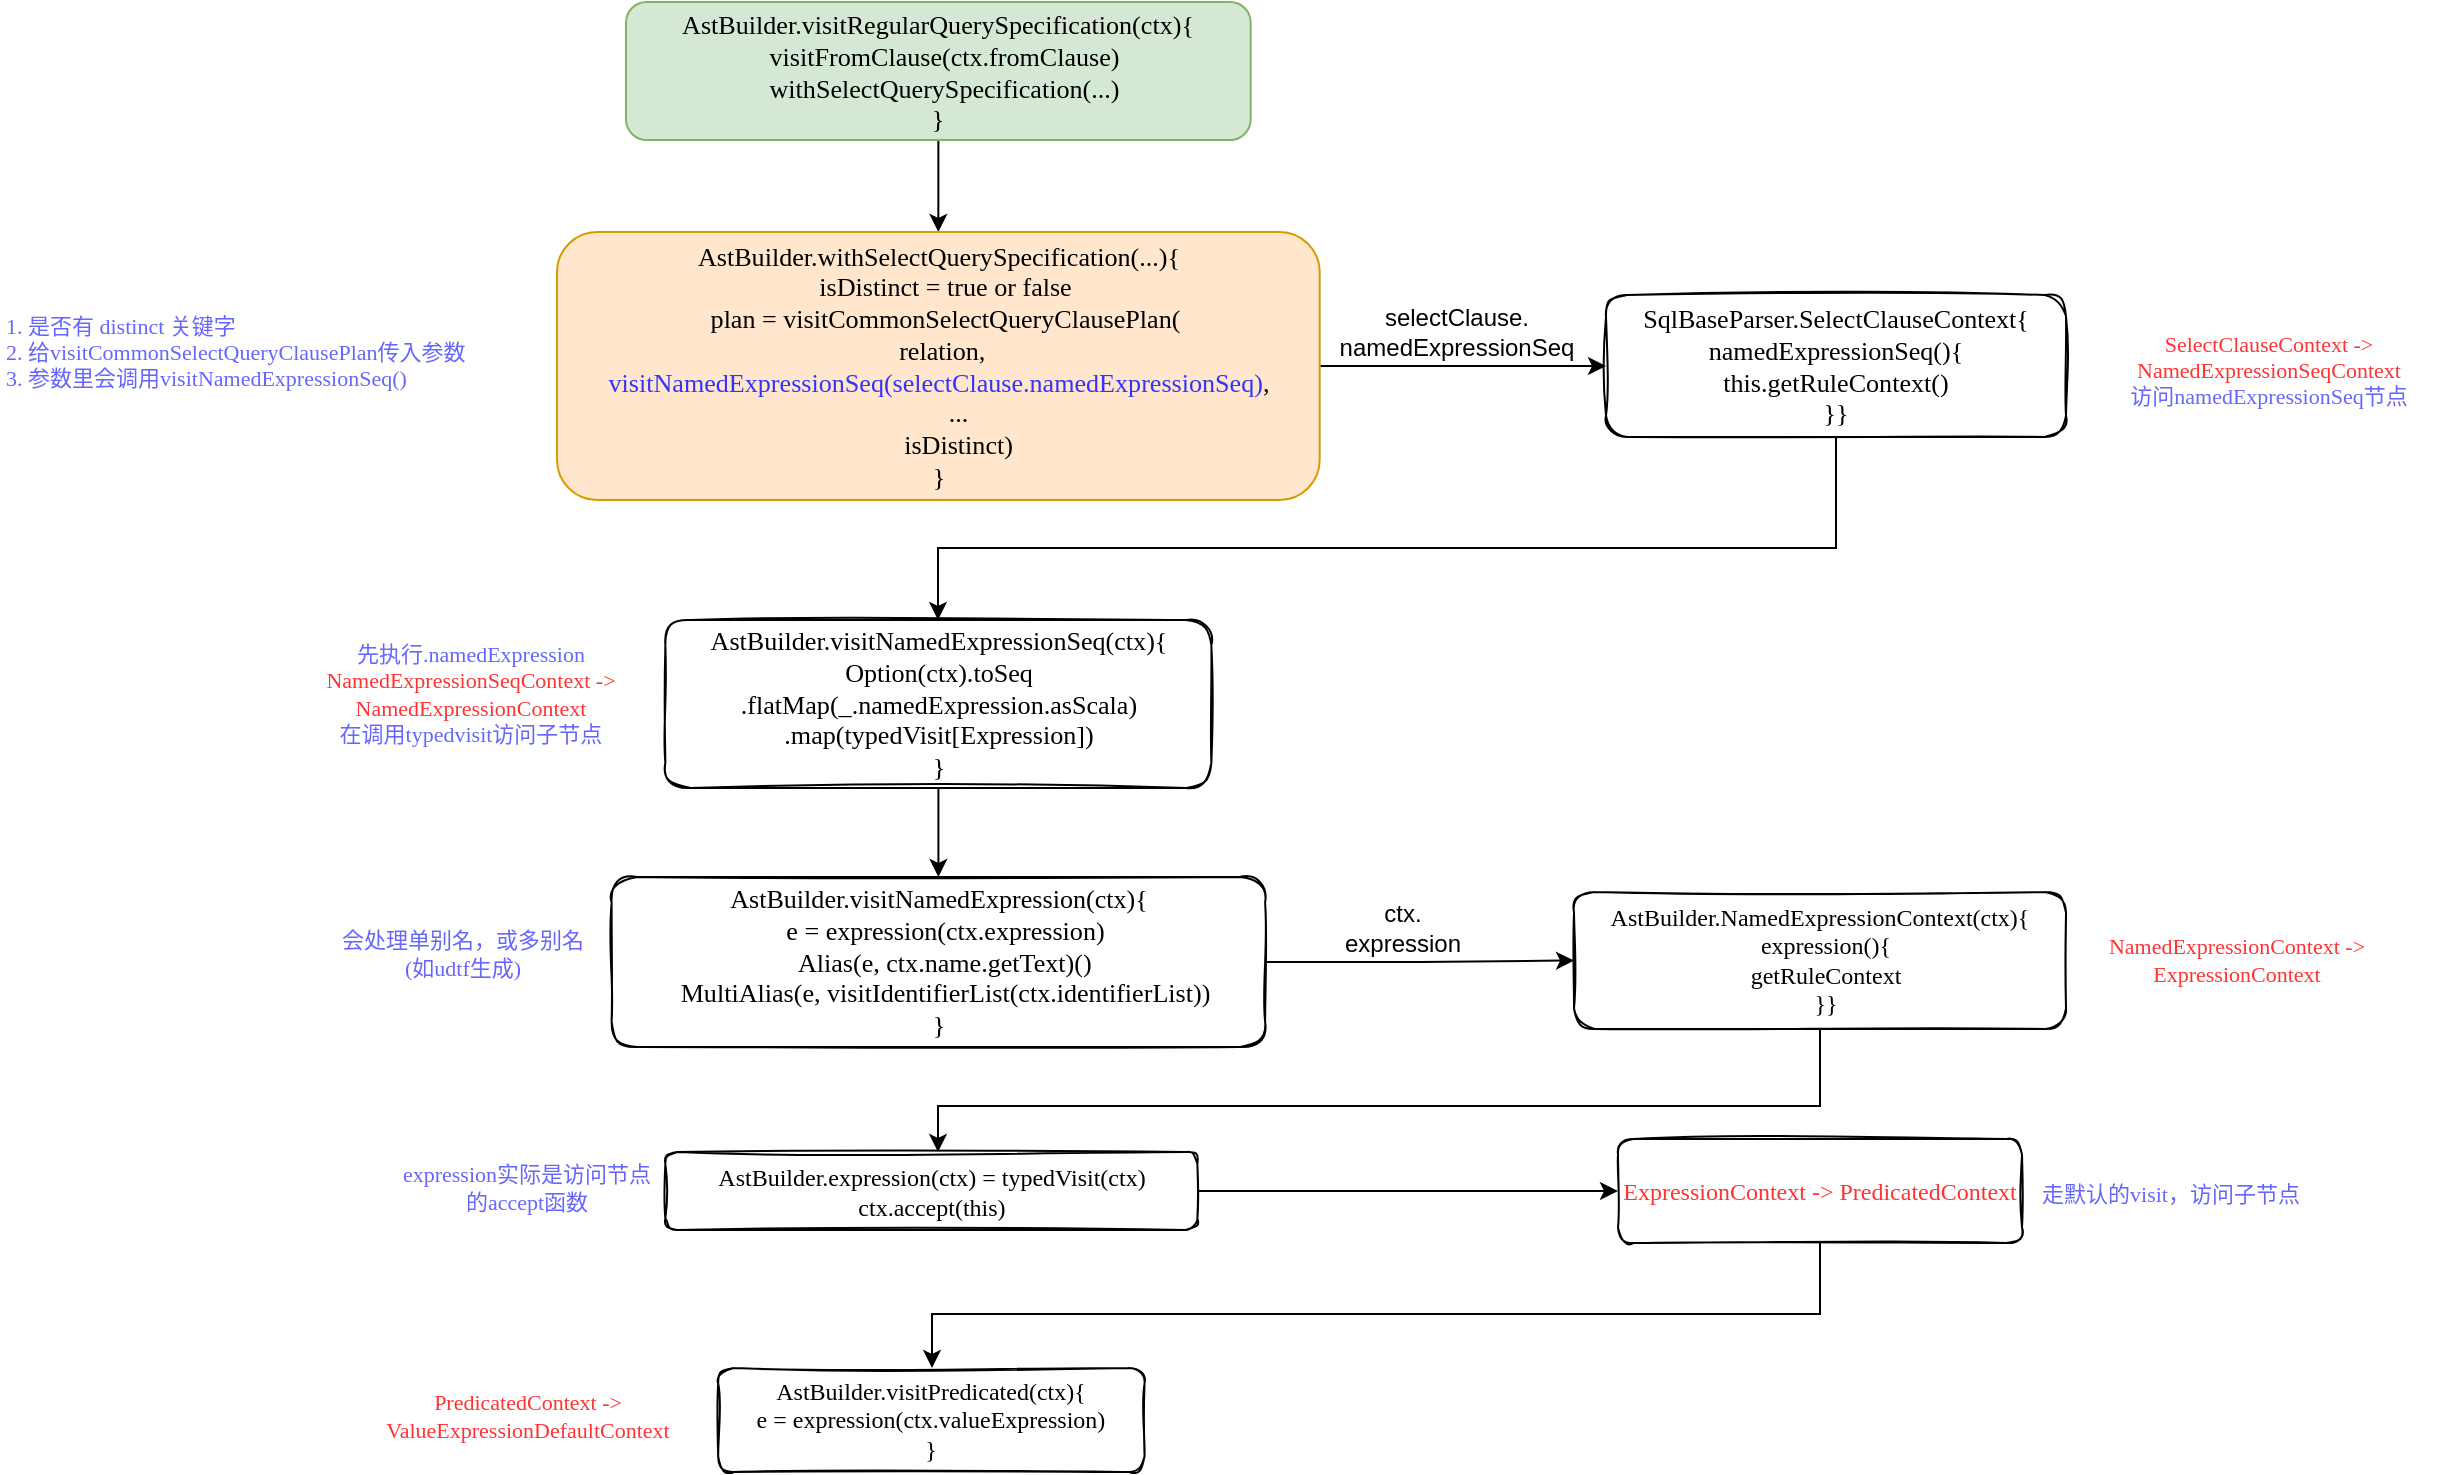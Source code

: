 <mxfile version="17.4.2" type="github">
  <diagram id="XCutAmAHFHAGfaS5igqh" name="Page-1">
    <mxGraphModel dx="2730" dy="1128" grid="0" gridSize="10" guides="1" tooltips="1" connect="1" arrows="1" fold="1" page="1" pageScale="1" pageWidth="827" pageHeight="1169" math="0" shadow="0">
      <root>
        <mxCell id="0" />
        <mxCell id="1" parent="0" />
        <mxCell id="5leGGj2_KWidD0vP7HmH-4" style="edgeStyle=orthogonalEdgeStyle;rounded=0;orthogonalLoop=1;jettySize=auto;html=1;entryX=0.5;entryY=0;entryDx=0;entryDy=0;" edge="1" parent="1" source="5leGGj2_KWidD0vP7HmH-2" target="5leGGj2_KWidD0vP7HmH-3">
          <mxGeometry relative="1" as="geometry" />
        </mxCell>
        <mxCell id="5leGGj2_KWidD0vP7HmH-2" value="&lt;div&gt;&lt;span style=&quot;font-size: 13.067px&quot;&gt;AstBuilder.visitRegularQuerySpecification(ctx){&lt;/span&gt;&lt;/div&gt;&lt;div&gt;&lt;span style=&quot;font-size: 13.067px&quot;&gt;&amp;nbsp; visitFromClause(ctx.fromClause)&lt;/span&gt;&lt;/div&gt;&lt;div&gt;&lt;span style=&quot;font-size: 13.067px&quot;&gt;&amp;nbsp; withSelectQuerySpecification(...)&lt;/span&gt;&lt;/div&gt;&lt;div&gt;&lt;span style=&quot;font-size: 13.067px&quot;&gt;}&lt;/span&gt;&lt;/div&gt;" style="rounded=1;whiteSpace=wrap;html=1;sketch=0;fillColor=#d5e8d4;shadow=0;glass=0;labelBackgroundColor=none;fontFamily=Comic Sans MS;strokeColor=#82b366;" vertex="1" parent="1">
          <mxGeometry x="-543.0" y="215" width="312.35" height="69" as="geometry" />
        </mxCell>
        <mxCell id="5leGGj2_KWidD0vP7HmH-7" value="" style="edgeStyle=orthogonalEdgeStyle;rounded=0;orthogonalLoop=1;jettySize=auto;html=1;" edge="1" parent="1" source="5leGGj2_KWidD0vP7HmH-3" target="5leGGj2_KWidD0vP7HmH-6">
          <mxGeometry relative="1" as="geometry" />
        </mxCell>
        <mxCell id="5leGGj2_KWidD0vP7HmH-3" value="&lt;div&gt;&lt;span style=&quot;font-size: 13.067px&quot;&gt;AstBuilder.withSelectQuerySpecification(...){&lt;/span&gt;&lt;/div&gt;&lt;div&gt;&lt;span style=&quot;font-size: 13.067px&quot;&gt;&amp;nbsp; isDistinct = true or false&lt;/span&gt;&lt;/div&gt;&lt;div&gt;&lt;span style=&quot;font-size: 13.067px&quot;&gt;&amp;nbsp; plan = visitCommonSelectQueryClausePlan(&lt;/span&gt;&lt;/div&gt;&lt;div&gt;&lt;span style=&quot;font-size: 13.067px&quot;&gt;&amp;nbsp; &amp;nbsp; &amp;nbsp; relation,&lt;/span&gt;&lt;span style=&quot;font-size: 13.067px&quot;&gt;&amp;nbsp; &amp;nbsp; &amp;nbsp; &lt;font color=&quot;#3333ff&quot;&gt;visitNamedExpressionSeq(selectClause.namedExpressionSeq)&lt;/font&gt;,&lt;/span&gt;&lt;/div&gt;&lt;div&gt;&lt;span style=&quot;font-size: 13.067px&quot;&gt;&amp;nbsp; &amp;nbsp; &amp;nbsp; ...&lt;/span&gt;&lt;/div&gt;&lt;div&gt;&lt;span style=&quot;font-size: 13.067px&quot;&gt;&amp;nbsp; &amp;nbsp; &amp;nbsp; isDistinct)&lt;/span&gt;&lt;/div&gt;&lt;div&gt;&lt;span style=&quot;font-size: 13.067px&quot;&gt;}&lt;/span&gt;&lt;/div&gt;" style="rounded=1;whiteSpace=wrap;html=1;sketch=0;fillColor=#ffe6cc;shadow=0;glass=0;labelBackgroundColor=none;fontFamily=Comic Sans MS;strokeColor=#d79b00;" vertex="1" parent="1">
          <mxGeometry x="-577.49" y="330" width="381.33" height="134" as="geometry" />
        </mxCell>
        <mxCell id="5leGGj2_KWidD0vP7HmH-5" value="1. 是否有 distinct 关键字&lt;br&gt;2. 给visitCommonSelectQueryClausePlan传入参数&lt;br&gt;3. 参数里会调用visitNamedExpressionSeq()" style="text;html=1;strokeColor=none;fillColor=none;align=left;verticalAlign=middle;whiteSpace=wrap;rounded=0;shadow=0;glass=0;labelBackgroundColor=none;sketch=1;fontSize=11;fontColor=#6666FF;fontFamily=Comic Sans MS;" vertex="1" parent="1">
          <mxGeometry x="-855.49" y="352" width="278" height="75" as="geometry" />
        </mxCell>
        <mxCell id="5leGGj2_KWidD0vP7HmH-10" value="" style="edgeStyle=orthogonalEdgeStyle;rounded=0;orthogonalLoop=1;jettySize=auto;html=1;" edge="1" parent="1" source="5leGGj2_KWidD0vP7HmH-6" target="5leGGj2_KWidD0vP7HmH-9">
          <mxGeometry relative="1" as="geometry">
            <Array as="points">
              <mxPoint x="62" y="488" />
              <mxPoint x="-387" y="488" />
            </Array>
          </mxGeometry>
        </mxCell>
        <mxCell id="5leGGj2_KWidD0vP7HmH-6" value="&lt;div&gt;&lt;span style=&quot;font-size: 13.067px&quot;&gt;SqlBaseParser.SelectClauseContext{&lt;/span&gt;&lt;/div&gt;&lt;div&gt;&lt;span style=&quot;font-size: 13.067px&quot;&gt;namedExpressionSeq(){&lt;/span&gt;&lt;/div&gt;&lt;div&gt;&lt;span style=&quot;font-size: 13.067px&quot;&gt;this.getRuleContext()&lt;/span&gt;&lt;/div&gt;&lt;div&gt;&lt;span style=&quot;font-size: 13.067px&quot;&gt;}}&lt;/span&gt;&lt;/div&gt;" style="rounded=1;whiteSpace=wrap;html=1;sketch=1;fillColor=none;shadow=0;glass=0;labelBackgroundColor=none;fontFamily=Comic Sans MS;strokeColor=default;" vertex="1" parent="1">
          <mxGeometry x="-53" y="361.5" width="230" height="71" as="geometry" />
        </mxCell>
        <mxCell id="5leGGj2_KWidD0vP7HmH-8" value="selectClause.&lt;br&gt;namedExpressionSeq" style="text;html=1;strokeColor=none;fillColor=none;align=center;verticalAlign=middle;whiteSpace=wrap;rounded=0;sketch=1;" vertex="1" parent="1">
          <mxGeometry x="-196.16" y="361.5" width="137" height="36" as="geometry" />
        </mxCell>
        <mxCell id="5leGGj2_KWidD0vP7HmH-14" value="" style="edgeStyle=orthogonalEdgeStyle;rounded=0;orthogonalLoop=1;jettySize=auto;html=1;fontColor=#FF3333;" edge="1" parent="1" source="5leGGj2_KWidD0vP7HmH-9" target="5leGGj2_KWidD0vP7HmH-13">
          <mxGeometry relative="1" as="geometry" />
        </mxCell>
        <mxCell id="5leGGj2_KWidD0vP7HmH-9" value="&lt;div&gt;&lt;span style=&quot;font-size: 13.067px&quot;&gt;AstBuilder.visitNamedExpressionSeq(ctx){&lt;/span&gt;&lt;/div&gt;&lt;div&gt;&lt;span style=&quot;font-size: 13.067px&quot;&gt;Option(ctx).toSeq&lt;/span&gt;&lt;/div&gt;&lt;div&gt;&lt;span style=&quot;font-size: 13.067px&quot;&gt;.flatMap(_.namedExpression.asScala)&lt;/span&gt;&lt;/div&gt;&lt;div&gt;&lt;span style=&quot;font-size: 13.067px&quot;&gt;.map(typedVisit[Expression])&lt;/span&gt;&lt;/div&gt;&lt;div&gt;&lt;span style=&quot;font-size: 13.067px&quot;&gt;}&lt;/span&gt;&lt;/div&gt;" style="rounded=1;whiteSpace=wrap;html=1;sketch=1;fillColor=none;shadow=0;glass=0;labelBackgroundColor=none;fontFamily=Comic Sans MS;strokeColor=default;" vertex="1" parent="1">
          <mxGeometry x="-523.32" y="524" width="273" height="84" as="geometry" />
        </mxCell>
        <mxCell id="5leGGj2_KWidD0vP7HmH-11" value="&lt;font color=&quot;#ff3333&quot;&gt;SelectClauseContext -&amp;gt; NamedExpressionSeqContext&lt;/font&gt;&lt;br&gt;访问namedExpressionSeq节点" style="text;html=1;strokeColor=none;fillColor=none;align=center;verticalAlign=middle;whiteSpace=wrap;rounded=0;shadow=0;glass=0;labelBackgroundColor=none;sketch=1;fontSize=11;fontColor=#6666FF;fontFamily=Comic Sans MS;" vertex="1" parent="1">
          <mxGeometry x="183" y="373" width="191" height="52" as="geometry" />
        </mxCell>
        <mxCell id="5leGGj2_KWidD0vP7HmH-12" value="先执行.namedExpression&lt;br&gt;&lt;span style=&quot;color: rgb(255 , 51 , 51)&quot;&gt;NamedExpressionSeqContext -&amp;gt;&lt;br&gt;&lt;/span&gt;&lt;font color=&quot;#ff3333&quot;&gt;NamedExpressionContext&lt;/font&gt;&lt;br&gt;在调用typedvisit访问子节点" style="text;html=1;strokeColor=none;fillColor=none;align=center;verticalAlign=middle;whiteSpace=wrap;rounded=0;shadow=0;glass=0;labelBackgroundColor=none;sketch=1;fontSize=11;fontColor=#6666FF;fontFamily=Comic Sans MS;" vertex="1" parent="1">
          <mxGeometry x="-738" y="531" width="235" height="60" as="geometry" />
        </mxCell>
        <mxCell id="5leGGj2_KWidD0vP7HmH-17" value="" style="edgeStyle=orthogonalEdgeStyle;rounded=0;orthogonalLoop=1;jettySize=auto;html=1;fontColor=#FF3333;" edge="1" parent="1" source="5leGGj2_KWidD0vP7HmH-13" target="5leGGj2_KWidD0vP7HmH-16">
          <mxGeometry relative="1" as="geometry" />
        </mxCell>
        <mxCell id="5leGGj2_KWidD0vP7HmH-13" value="&lt;div&gt;&lt;span style=&quot;font-size: 13.067px&quot;&gt;AstBuilder.visitNamedExpression(ctx){&lt;/span&gt;&lt;/div&gt;&lt;div&gt;&lt;span style=&quot;font-size: 13.067px&quot;&gt;&amp;nbsp; e = expression(ctx.expression)&lt;/span&gt;&lt;/div&gt;&lt;div&gt;&lt;span style=&quot;font-size: 13.067px&quot;&gt;&amp;nbsp; Alias(e, ctx.name.getText)()&lt;/span&gt;&lt;/div&gt;&lt;div&gt;&lt;span style=&quot;font-size: 13.067px&quot;&gt;&amp;nbsp; MultiAlias(e, visitIdentifierList(ctx.identifierList))&lt;/span&gt;&lt;/div&gt;&lt;div&gt;&lt;span style=&quot;font-size: 13.067px&quot;&gt;}&lt;/span&gt;&lt;/div&gt;" style="rounded=1;whiteSpace=wrap;html=1;sketch=1;fillColor=none;shadow=0;glass=0;labelBackgroundColor=none;fontFamily=Comic Sans MS;strokeColor=default;" vertex="1" parent="1">
          <mxGeometry x="-550.2" y="652.5" width="326.75" height="85" as="geometry" />
        </mxCell>
        <mxCell id="5leGGj2_KWidD0vP7HmH-15" value="会处理单别名，或多别名(如udtf生成)" style="text;html=1;strokeColor=none;fillColor=none;align=center;verticalAlign=middle;whiteSpace=wrap;rounded=0;shadow=0;glass=0;labelBackgroundColor=none;sketch=1;fontSize=11;fontColor=#6666FF;fontFamily=Comic Sans MS;" vertex="1" parent="1">
          <mxGeometry x="-691" y="670.13" width="132.88" height="42" as="geometry" />
        </mxCell>
        <mxCell id="5leGGj2_KWidD0vP7HmH-21" value="" style="edgeStyle=orthogonalEdgeStyle;rounded=0;orthogonalLoop=1;jettySize=auto;html=1;fontColor=#FF3333;" edge="1" parent="1" source="5leGGj2_KWidD0vP7HmH-16" target="5leGGj2_KWidD0vP7HmH-20">
          <mxGeometry relative="1" as="geometry">
            <Array as="points">
              <mxPoint x="54" y="767" />
              <mxPoint x="-387" y="767" />
            </Array>
          </mxGeometry>
        </mxCell>
        <mxCell id="5leGGj2_KWidD0vP7HmH-16" value="&lt;div&gt;AstBuilder.NamedExpressionContext(ctx){&lt;/div&gt;&lt;div&gt;&amp;nbsp; expression(){&lt;/div&gt;&lt;div&gt;&amp;nbsp; getRuleContext&lt;/div&gt;&lt;div&gt;&amp;nbsp; }}&lt;/div&gt;" style="rounded=1;whiteSpace=wrap;html=1;sketch=1;fillColor=none;shadow=0;glass=0;labelBackgroundColor=none;fontFamily=Comic Sans MS;strokeColor=default;" vertex="1" parent="1">
          <mxGeometry x="-69" y="660" width="246" height="68.5" as="geometry" />
        </mxCell>
        <mxCell id="5leGGj2_KWidD0vP7HmH-18" value="ctx.&lt;br&gt;expression" style="text;html=1;strokeColor=none;fillColor=none;align=center;verticalAlign=middle;whiteSpace=wrap;rounded=0;sketch=1;" vertex="1" parent="1">
          <mxGeometry x="-223.45" y="660" width="137" height="36" as="geometry" />
        </mxCell>
        <mxCell id="5leGGj2_KWidD0vP7HmH-19" value="&lt;span style=&quot;color: rgb(255, 51, 51);&quot;&gt;NamedExpressionContext -&amp;gt;&lt;br&gt;&lt;/span&gt;&lt;font color=&quot;#ff3333&quot; style=&quot;&quot;&gt;ExpressionContext&lt;/font&gt;" style="text;html=1;strokeColor=none;fillColor=none;align=center;verticalAlign=middle;whiteSpace=wrap;rounded=0;shadow=0;glass=0;labelBackgroundColor=none;sketch=1;fontSize=11;fontColor=#6666FF;fontFamily=Comic Sans MS;" vertex="1" parent="1">
          <mxGeometry x="177" y="668.13" width="171" height="52.25" as="geometry" />
        </mxCell>
        <mxCell id="5leGGj2_KWidD0vP7HmH-24" value="" style="edgeStyle=orthogonalEdgeStyle;rounded=0;orthogonalLoop=1;jettySize=auto;html=1;fontColor=#FF3333;" edge="1" parent="1" source="5leGGj2_KWidD0vP7HmH-20" target="5leGGj2_KWidD0vP7HmH-23">
          <mxGeometry relative="1" as="geometry" />
        </mxCell>
        <mxCell id="5leGGj2_KWidD0vP7HmH-20" value="AstBuilder.expression(ctx) = typedVisit(ctx)&lt;br&gt;ctx.accept(this)" style="rounded=1;whiteSpace=wrap;html=1;sketch=1;fillColor=none;shadow=0;glass=0;labelBackgroundColor=none;fontFamily=Comic Sans MS;strokeColor=default;" vertex="1" parent="1">
          <mxGeometry x="-523.32" y="790" width="266" height="39" as="geometry" />
        </mxCell>
        <mxCell id="5leGGj2_KWidD0vP7HmH-22" value="expression实际是访问节点的accept函数" style="text;html=1;strokeColor=none;fillColor=none;align=center;verticalAlign=middle;whiteSpace=wrap;rounded=0;shadow=0;glass=0;labelBackgroundColor=none;sketch=1;fontSize=11;fontColor=#6666FF;fontFamily=Comic Sans MS;" vertex="1" parent="1">
          <mxGeometry x="-659" y="787" width="132.88" height="42" as="geometry" />
        </mxCell>
        <mxCell id="5leGGj2_KWidD0vP7HmH-26" value="" style="edgeStyle=orthogonalEdgeStyle;rounded=0;orthogonalLoop=1;jettySize=auto;html=1;fontColor=#FF3333;" edge="1" parent="1" source="5leGGj2_KWidD0vP7HmH-23" target="5leGGj2_KWidD0vP7HmH-25">
          <mxGeometry relative="1" as="geometry">
            <Array as="points">
              <mxPoint x="54" y="871" />
              <mxPoint x="-390" y="871" />
            </Array>
          </mxGeometry>
        </mxCell>
        <mxCell id="5leGGj2_KWidD0vP7HmH-23" value="&lt;font color=&quot;#ff3333&quot;&gt;ExpressionContext -&amp;gt; PredicatedContext&lt;/font&gt;" style="rounded=1;whiteSpace=wrap;html=1;sketch=1;fillColor=none;shadow=0;glass=0;labelBackgroundColor=none;fontFamily=Comic Sans MS;strokeColor=default;" vertex="1" parent="1">
          <mxGeometry x="-47" y="783.5" width="202" height="52" as="geometry" />
        </mxCell>
        <mxCell id="5leGGj2_KWidD0vP7HmH-25" value="&lt;div&gt;AstBuilder.visitPredicated(ctx){&lt;/div&gt;&lt;div&gt;e = expression(ctx.valueExpression)&lt;/div&gt;&lt;div&gt;}&lt;/div&gt;" style="rounded=1;whiteSpace=wrap;html=1;sketch=1;fillColor=none;shadow=0;glass=0;labelBackgroundColor=none;fontFamily=Comic Sans MS;strokeColor=default;" vertex="1" parent="1">
          <mxGeometry x="-496.91" y="898" width="213.18" height="52" as="geometry" />
        </mxCell>
        <mxCell id="5leGGj2_KWidD0vP7HmH-27" value="走默认的visit，访问子节点" style="text;html=1;strokeColor=none;fillColor=none;align=center;verticalAlign=middle;whiteSpace=wrap;rounded=0;shadow=0;glass=0;labelBackgroundColor=none;sketch=1;fontSize=11;fontColor=#6666FF;fontFamily=Comic Sans MS;" vertex="1" parent="1">
          <mxGeometry x="163" y="790" width="132.88" height="42" as="geometry" />
        </mxCell>
        <mxCell id="5leGGj2_KWidD0vP7HmH-29" value="&lt;span style=&quot;color: rgb(255 , 51 , 51)&quot;&gt;PredicatedContext -&amp;gt;&lt;br&gt;&lt;/span&gt;&lt;font color=&quot;#ff3333&quot;&gt;&lt;span style=&quot;font-size: 11px&quot;&gt;ValueExpressionDefaultContext&lt;/span&gt;&lt;/font&gt;" style="text;html=1;strokeColor=none;fillColor=none;align=center;verticalAlign=middle;whiteSpace=wrap;rounded=0;shadow=0;glass=0;labelBackgroundColor=none;sketch=1;fontSize=11;fontColor=#6666FF;fontFamily=Comic Sans MS;" vertex="1" parent="1">
          <mxGeometry x="-681" y="897.75" width="178" height="49.25" as="geometry" />
        </mxCell>
      </root>
    </mxGraphModel>
  </diagram>
</mxfile>
